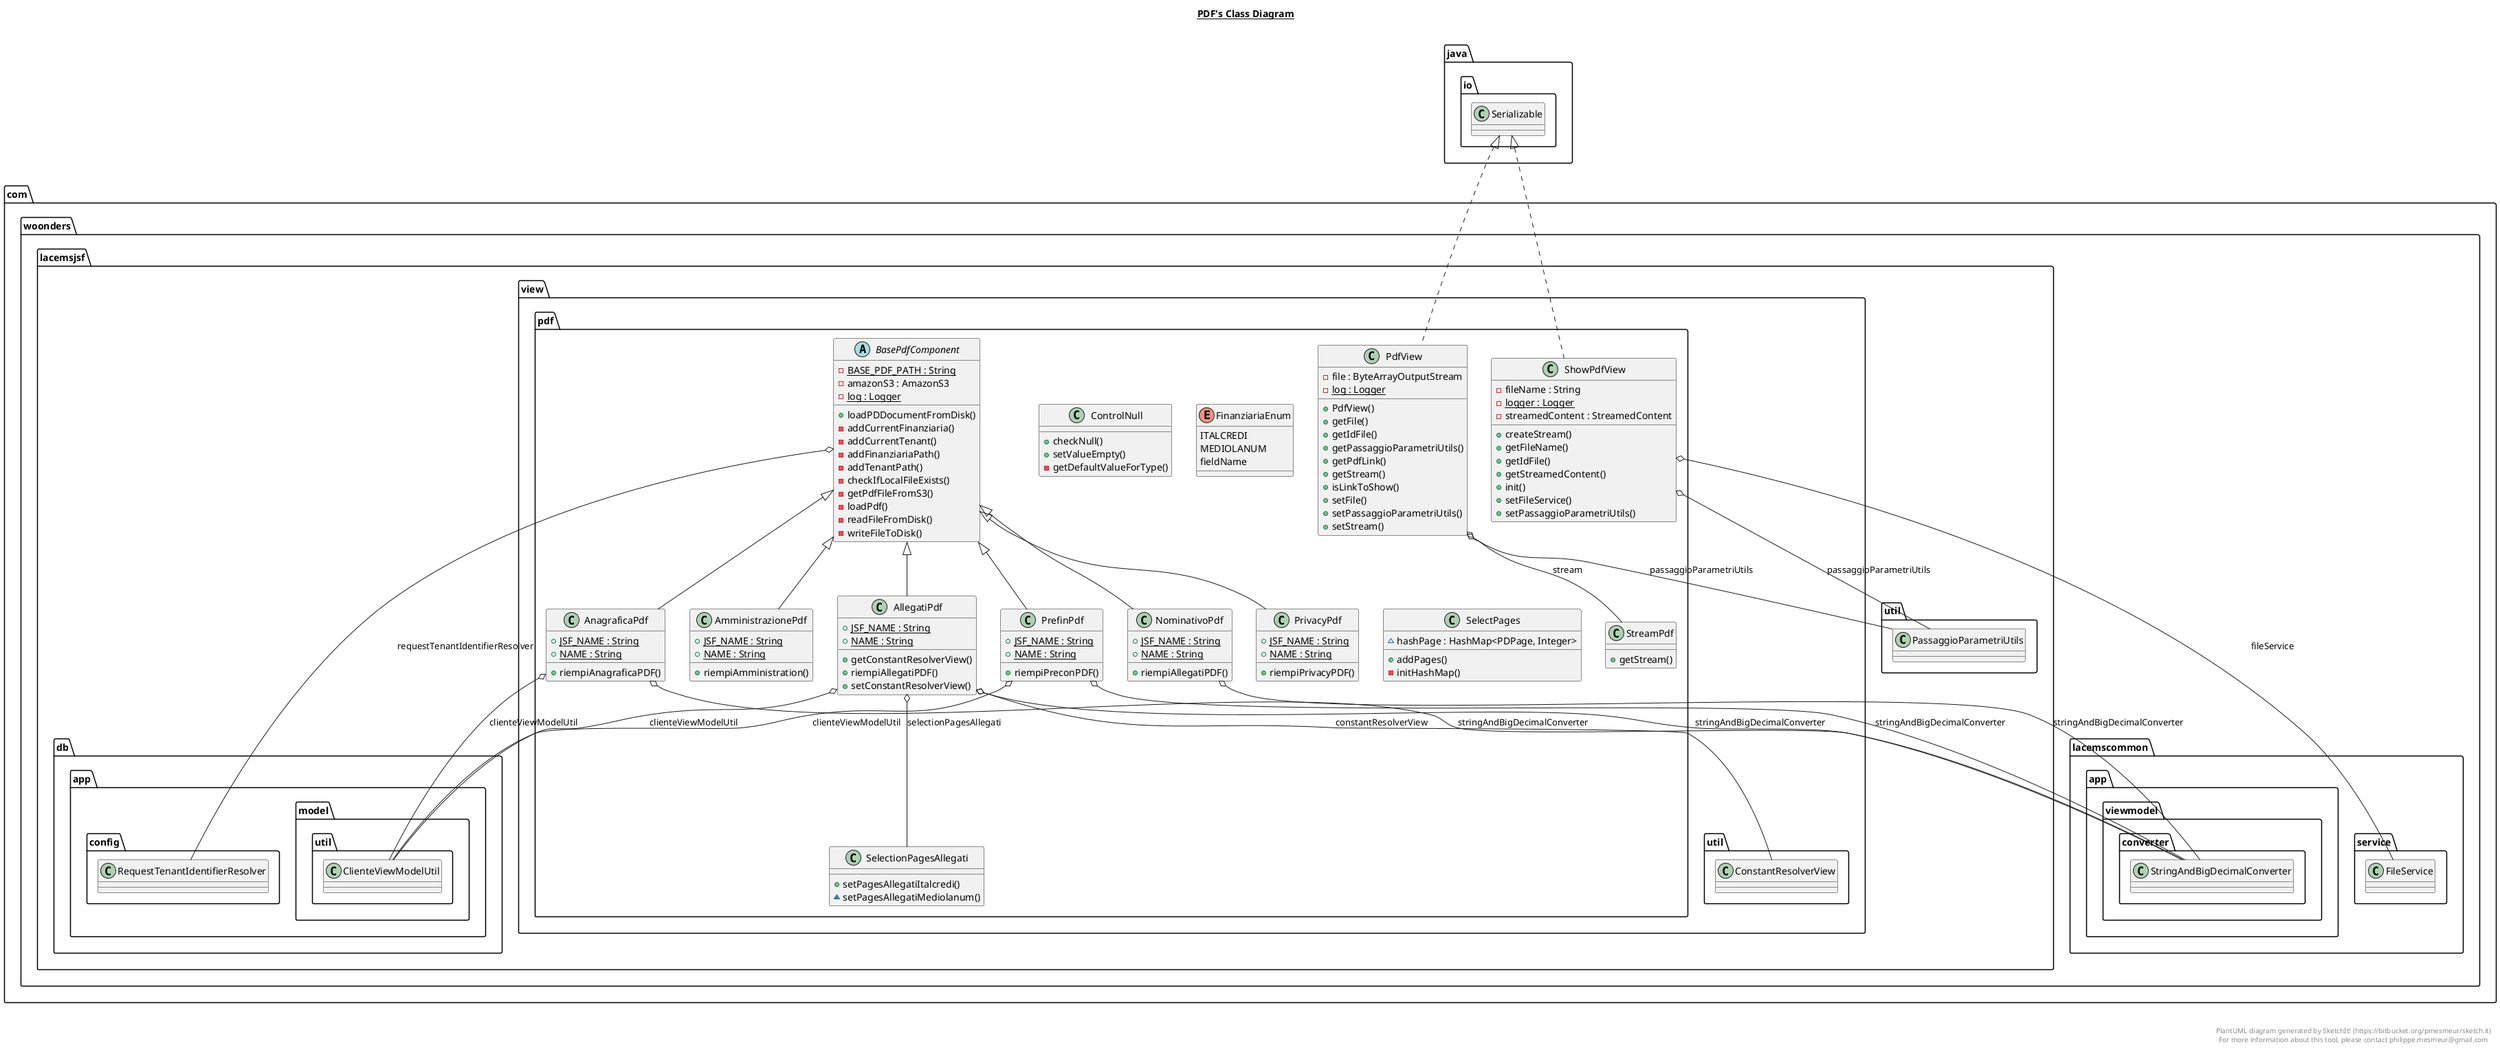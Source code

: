 @startuml

title __PDF's Class Diagram__\n

  namespace com.woonders.lacemsjsf.view.pdf {
    class com.woonders.lacemsjsf.view.pdf.AllegatiPdf {
        {static} + JSF_NAME : String
        {static} + NAME : String
        + getConstantResolverView()
        + riempiAllegatiPDF()
        + setConstantResolverView()
    }
  }
  

  namespace com.woonders.lacemsjsf.view.pdf {
    class com.woonders.lacemsjsf.view.pdf.AmministrazionePdf {
        {static} + JSF_NAME : String
        {static} + NAME : String
        + riempiAmministration()
    }
  }
  

  namespace com.woonders.lacemsjsf.view.pdf {
    class com.woonders.lacemsjsf.view.pdf.AnagraficaPdf {
        {static} + JSF_NAME : String
        {static} + NAME : String
        + riempiAnagraficaPDF()
    }
  }
  

  namespace com.woonders.lacemsjsf.view.pdf {
    abstract class com.woonders.lacemsjsf.view.pdf.BasePdfComponent {
        {static} - BASE_PDF_PATH : String
        - amazonS3 : AmazonS3
        {static} - log : Logger
        + loadPDDocumentFromDisk()
        - addCurrentFinanziaria()
        - addCurrentTenant()
        - addFinanziariaPath()
        - addTenantPath()
        - checkIfLocalFileExists()
        - getPdfFileFromS3()
        - loadPdf()
        - readFileFromDisk()
        - writeFileToDisk()
    }
  }
  

  namespace com.woonders.lacemsjsf.view.pdf {
    class com.woonders.lacemsjsf.view.pdf.ControlNull {
        + checkNull()
        + setValueEmpty()
        - getDefaultValueForType()
    }
  }
  

  namespace com.woonders.lacemsjsf.view.pdf {
    enum FinanziariaEnum {
      ITALCREDI
      MEDIOLANUM
      fieldName
    }
  }
  

  namespace com.woonders.lacemsjsf.view.pdf {
    class com.woonders.lacemsjsf.view.pdf.NominativoPdf {
        {static} + JSF_NAME : String
        {static} + NAME : String
        + riempiAllegatiPDF()
    }
  }
  

  namespace com.woonders.lacemsjsf.view.pdf {
    class com.woonders.lacemsjsf.view.pdf.PdfView {
        - file : ByteArrayOutputStream
        {static} - log : Logger
        + PdfView()
        + getFile()
        + getIdFile()
        + getPassaggioParametriUtils()
        + getPdfLink()
        + getStream()
        + isLinkToShow()
        + setFile()
        + setPassaggioParametriUtils()
        + setStream()
    }
  }
  

  namespace com.woonders.lacemsjsf.view.pdf {
    class com.woonders.lacemsjsf.view.pdf.PrefinPdf {
        {static} + JSF_NAME : String
        {static} + NAME : String
        + riempiPreconPDF()
    }
  }
  

  namespace com.woonders.lacemsjsf.view.pdf {
    class com.woonders.lacemsjsf.view.pdf.PrivacyPdf {
        {static} + JSF_NAME : String
        {static} + NAME : String
        + riempiPrivacyPDF()
    }
  }
  

  namespace com.woonders.lacemsjsf.view.pdf {
    class com.woonders.lacemsjsf.view.pdf.SelectPages {
        ~ hashPage : HashMap<PDPage, Integer>
        + addPages()
        - initHashMap()
    }
  }
  

  namespace com.woonders.lacemsjsf.view.pdf {
    class com.woonders.lacemsjsf.view.pdf.SelectionPagesAllegati {
        + setPagesAllegatiItalcredi()
        ~ setPagesAllegatiMediolanum()
    }
  }
  

  namespace com.woonders.lacemsjsf.view.pdf {
    class com.woonders.lacemsjsf.view.pdf.ShowPdfView {
        - fileName : String
        {static} - logger : Logger
        - streamedContent : StreamedContent
        + createStream()
        + getFileName()
        + getIdFile()
        + getStreamedContent()
        + init()
        + setFileService()
        + setPassaggioParametriUtils()
    }
  }
  

  namespace com.woonders.lacemsjsf.view.pdf {
    class com.woonders.lacemsjsf.view.pdf.StreamPdf {
        + getStream()
    }
  }
  

  com.woonders.lacemsjsf.view.pdf.AllegatiPdf -up-|> com.woonders.lacemsjsf.view.pdf.BasePdfComponent
  com.woonders.lacemsjsf.view.pdf.AllegatiPdf o-- com.woonders.lacemsjsf.db.app.model.util.ClienteViewModelUtil : clienteViewModelUtil
  com.woonders.lacemsjsf.view.pdf.AllegatiPdf o-- com.woonders.lacemsjsf.view.util.ConstantResolverView : constantResolverView
  com.woonders.lacemsjsf.view.pdf.AllegatiPdf o-- com.woonders.lacemsjsf.view.pdf.SelectionPagesAllegati : selectionPagesAllegati
  com.woonders.lacemsjsf.view.pdf.AllegatiPdf o-- com.woonders.lacemscommon.app.viewmodel.converter.StringAndBigDecimalConverter : stringAndBigDecimalConverter
  com.woonders.lacemsjsf.view.pdf.AmministrazionePdf -up-|> com.woonders.lacemsjsf.view.pdf.BasePdfComponent
  com.woonders.lacemsjsf.view.pdf.AnagraficaPdf -up-|> com.woonders.lacemsjsf.view.pdf.BasePdfComponent
  com.woonders.lacemsjsf.view.pdf.AnagraficaPdf o-- com.woonders.lacemsjsf.db.app.model.util.ClienteViewModelUtil : clienteViewModelUtil
  com.woonders.lacemsjsf.view.pdf.AnagraficaPdf o-- com.woonders.lacemscommon.app.viewmodel.converter.StringAndBigDecimalConverter : stringAndBigDecimalConverter
  com.woonders.lacemsjsf.view.pdf.BasePdfComponent o-- com.woonders.lacemsjsf.db.app.config.RequestTenantIdentifierResolver : requestTenantIdentifierResolver
  com.woonders.lacemsjsf.view.pdf.NominativoPdf -up-|> com.woonders.lacemsjsf.view.pdf.BasePdfComponent
  com.woonders.lacemsjsf.view.pdf.NominativoPdf o-- com.woonders.lacemscommon.app.viewmodel.converter.StringAndBigDecimalConverter : stringAndBigDecimalConverter
  com.woonders.lacemsjsf.view.pdf.PdfView .up.|> java.io.Serializable
  com.woonders.lacemsjsf.view.pdf.PdfView o-- com.woonders.lacemsjsf.util.PassaggioParametriUtils : passaggioParametriUtils
  com.woonders.lacemsjsf.view.pdf.PdfView o-- com.woonders.lacemsjsf.view.pdf.StreamPdf : stream
  com.woonders.lacemsjsf.view.pdf.PrefinPdf -up-|> com.woonders.lacemsjsf.view.pdf.BasePdfComponent
  com.woonders.lacemsjsf.view.pdf.PrefinPdf o-- com.woonders.lacemsjsf.db.app.model.util.ClienteViewModelUtil : clienteViewModelUtil
  com.woonders.lacemsjsf.view.pdf.PrefinPdf o-- com.woonders.lacemscommon.app.viewmodel.converter.StringAndBigDecimalConverter : stringAndBigDecimalConverter
  com.woonders.lacemsjsf.view.pdf.PrivacyPdf -up-|> com.woonders.lacemsjsf.view.pdf.BasePdfComponent
  com.woonders.lacemsjsf.view.pdf.ShowPdfView .up.|> java.io.Serializable
  com.woonders.lacemsjsf.view.pdf.ShowPdfView o-- com.woonders.lacemscommon.service.FileService : fileService
  com.woonders.lacemsjsf.view.pdf.ShowPdfView o-- com.woonders.lacemsjsf.util.PassaggioParametriUtils : passaggioParametriUtils


right footer


PlantUML diagram generated by SketchIt! (https://bitbucket.org/pmesmeur/sketch.it)
For more information about this tool, please contact philippe.mesmeur@gmail.com
endfooter

@enduml
